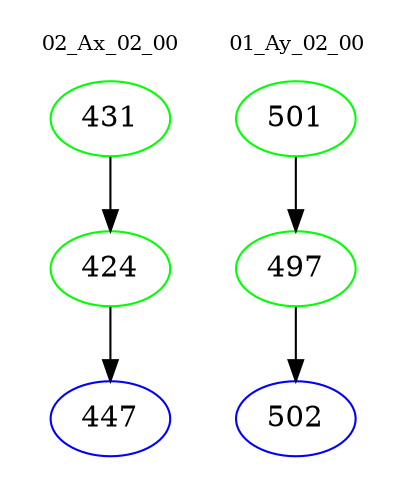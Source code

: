 digraph{
subgraph cluster_0 {
color = white
label = "02_Ax_02_00";
fontsize=10;
T0_431 [label="431", color="green"]
T0_431 -> T0_424 [color="black"]
T0_424 [label="424", color="green"]
T0_424 -> T0_447 [color="black"]
T0_447 [label="447", color="blue"]
}
subgraph cluster_1 {
color = white
label = "01_Ay_02_00";
fontsize=10;
T1_501 [label="501", color="green"]
T1_501 -> T1_497 [color="black"]
T1_497 [label="497", color="green"]
T1_497 -> T1_502 [color="black"]
T1_502 [label="502", color="blue"]
}
}
